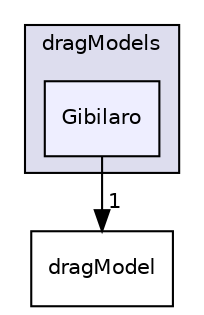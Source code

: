 digraph "Gibilaro" {
  bgcolor=transparent;
  compound=true
  node [ fontsize="10", fontname="Helvetica"];
  edge [ labelfontsize="10", labelfontname="Helvetica"];
  subgraph clusterdir_c12715deda8d46eba24a898350c37162 {
    graph [ bgcolor="#ddddee", pencolor="black", label="dragModels" fontname="Helvetica", fontsize="10", URL="dir_c12715deda8d46eba24a898350c37162.html"]
  dir_440eb7a8cb05b36331c0855cb66677da [shape=box, label="Gibilaro", style="filled", fillcolor="#eeeeff", pencolor="black", URL="dir_440eb7a8cb05b36331c0855cb66677da.html"];
  }
  dir_c9718ac6a53fe2aa2c810e65c693ba50 [shape=box label="dragModel" URL="dir_c9718ac6a53fe2aa2c810e65c693ba50.html"];
  dir_440eb7a8cb05b36331c0855cb66677da->dir_c9718ac6a53fe2aa2c810e65c693ba50 [headlabel="1", labeldistance=1.5 headhref="dir_000094_000073.html"];
}
